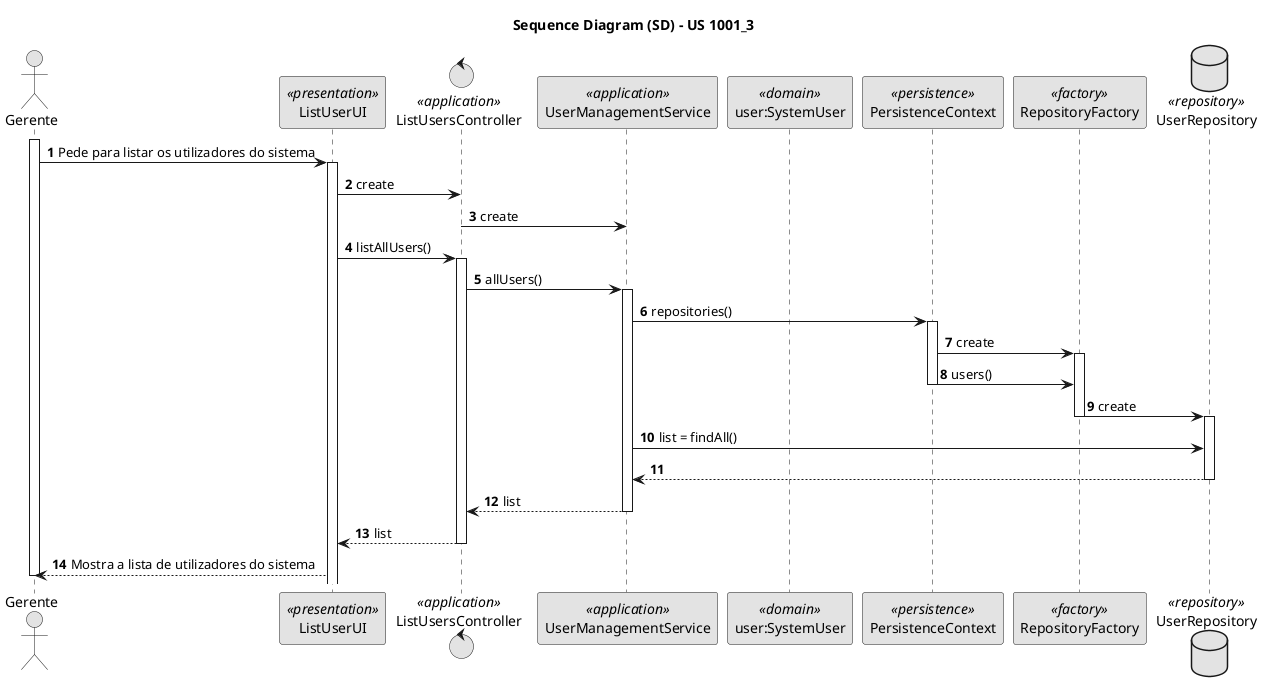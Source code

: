@startuml
skinparam monochrome true
skinparam packageStyle rectangle
skinparam shadowing false

title Sequence Diagram (SD) - US 1001_3
autonumber

actor Gerente as Actor
participant ListUserUI as UI <<presentation>>
control ListUsersController as Controller <<application>>
participant UserManagementService as Service <<application>>
participant "user:SystemUser" as Domain <<domain>>
participant PersistenceContext as Persistence <<persistence>>
participant RepositoryFactory as Factory <<factory>>
database UserRepository as Repository <<repository>>


activate Actor
    Actor -> UI : Pede para listar os utilizadores do sistema
    activate UI
        UI -> Controller : create
        Controller -> Service : create

        UI -> Controller : listAllUsers()
        activate Controller

        Controller -> Service : allUsers()
        activate Service

        Service -> Persistence : repositories()
        activate Persistence

        Persistence -> Factory : create
        activate Factory
        Persistence -> Factory : users()
        deactivate Persistence

        Factory -> Repository : create
        deactivate Factory
        activate Repository

        Service -> Repository : list = findAll()

        Repository --> Service :
        deactivate Repository
        Service --> Controller : list
        deactivate Service
        Controller --> UI : list
        deactivate Controller

        UI --> Actor : Mostra a lista de utilizadores do sistema

deactivate Actor

@enduml